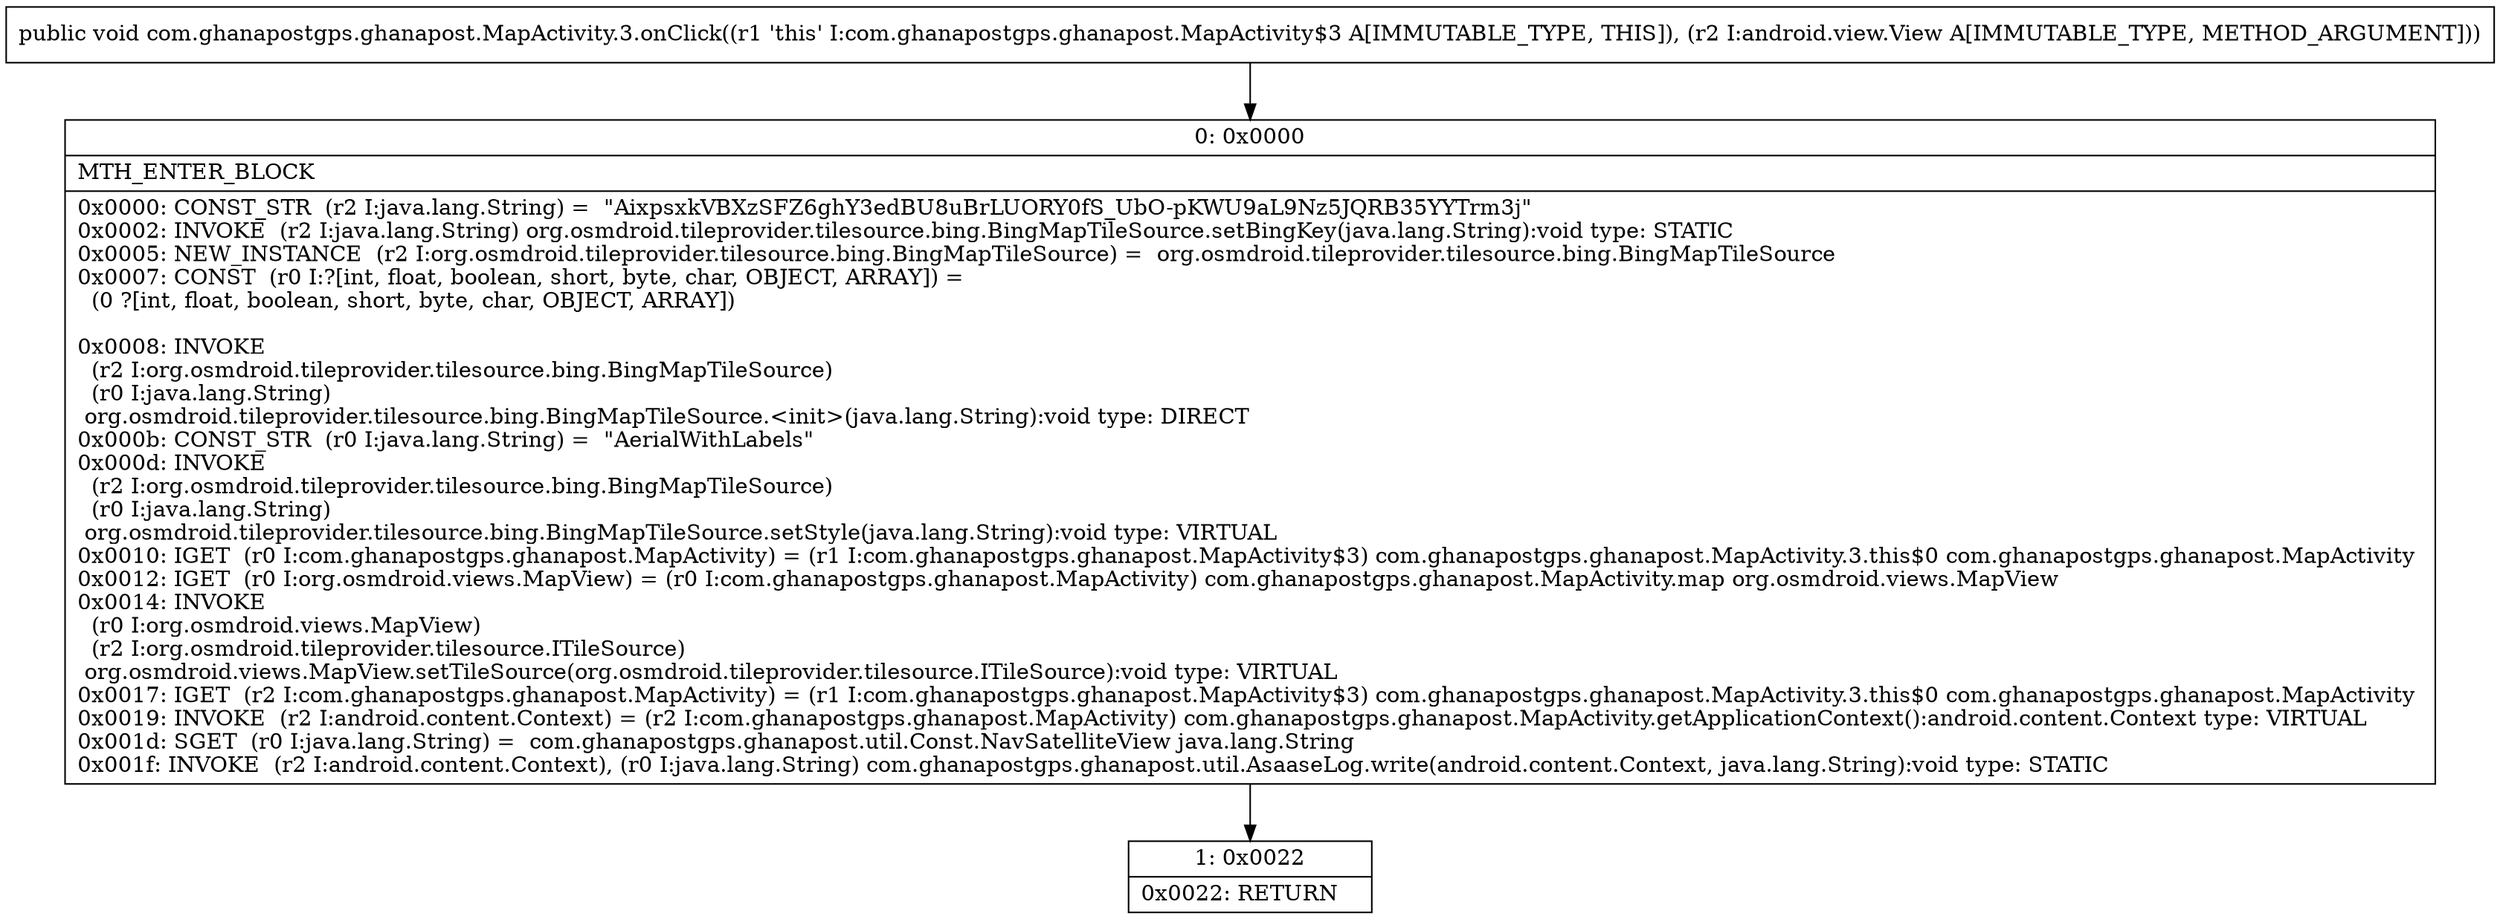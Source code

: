 digraph "CFG forcom.ghanapostgps.ghanapost.MapActivity.3.onClick(Landroid\/view\/View;)V" {
Node_0 [shape=record,label="{0\:\ 0x0000|MTH_ENTER_BLOCK\l|0x0000: CONST_STR  (r2 I:java.lang.String) =  \"AixpsxkVBXzSFZ6ghY3edBU8uBrLUORY0fS_UbO\-pKWU9aL9Nz5JQRB35YYTrm3j\" \l0x0002: INVOKE  (r2 I:java.lang.String) org.osmdroid.tileprovider.tilesource.bing.BingMapTileSource.setBingKey(java.lang.String):void type: STATIC \l0x0005: NEW_INSTANCE  (r2 I:org.osmdroid.tileprovider.tilesource.bing.BingMapTileSource) =  org.osmdroid.tileprovider.tilesource.bing.BingMapTileSource \l0x0007: CONST  (r0 I:?[int, float, boolean, short, byte, char, OBJECT, ARRAY]) = \l  (0 ?[int, float, boolean, short, byte, char, OBJECT, ARRAY])\l \l0x0008: INVOKE  \l  (r2 I:org.osmdroid.tileprovider.tilesource.bing.BingMapTileSource)\l  (r0 I:java.lang.String)\l org.osmdroid.tileprovider.tilesource.bing.BingMapTileSource.\<init\>(java.lang.String):void type: DIRECT \l0x000b: CONST_STR  (r0 I:java.lang.String) =  \"AerialWithLabels\" \l0x000d: INVOKE  \l  (r2 I:org.osmdroid.tileprovider.tilesource.bing.BingMapTileSource)\l  (r0 I:java.lang.String)\l org.osmdroid.tileprovider.tilesource.bing.BingMapTileSource.setStyle(java.lang.String):void type: VIRTUAL \l0x0010: IGET  (r0 I:com.ghanapostgps.ghanapost.MapActivity) = (r1 I:com.ghanapostgps.ghanapost.MapActivity$3) com.ghanapostgps.ghanapost.MapActivity.3.this$0 com.ghanapostgps.ghanapost.MapActivity \l0x0012: IGET  (r0 I:org.osmdroid.views.MapView) = (r0 I:com.ghanapostgps.ghanapost.MapActivity) com.ghanapostgps.ghanapost.MapActivity.map org.osmdroid.views.MapView \l0x0014: INVOKE  \l  (r0 I:org.osmdroid.views.MapView)\l  (r2 I:org.osmdroid.tileprovider.tilesource.ITileSource)\l org.osmdroid.views.MapView.setTileSource(org.osmdroid.tileprovider.tilesource.ITileSource):void type: VIRTUAL \l0x0017: IGET  (r2 I:com.ghanapostgps.ghanapost.MapActivity) = (r1 I:com.ghanapostgps.ghanapost.MapActivity$3) com.ghanapostgps.ghanapost.MapActivity.3.this$0 com.ghanapostgps.ghanapost.MapActivity \l0x0019: INVOKE  (r2 I:android.content.Context) = (r2 I:com.ghanapostgps.ghanapost.MapActivity) com.ghanapostgps.ghanapost.MapActivity.getApplicationContext():android.content.Context type: VIRTUAL \l0x001d: SGET  (r0 I:java.lang.String) =  com.ghanapostgps.ghanapost.util.Const.NavSatelliteView java.lang.String \l0x001f: INVOKE  (r2 I:android.content.Context), (r0 I:java.lang.String) com.ghanapostgps.ghanapost.util.AsaaseLog.write(android.content.Context, java.lang.String):void type: STATIC \l}"];
Node_1 [shape=record,label="{1\:\ 0x0022|0x0022: RETURN   \l}"];
MethodNode[shape=record,label="{public void com.ghanapostgps.ghanapost.MapActivity.3.onClick((r1 'this' I:com.ghanapostgps.ghanapost.MapActivity$3 A[IMMUTABLE_TYPE, THIS]), (r2 I:android.view.View A[IMMUTABLE_TYPE, METHOD_ARGUMENT])) }"];
MethodNode -> Node_0;
Node_0 -> Node_1;
}


